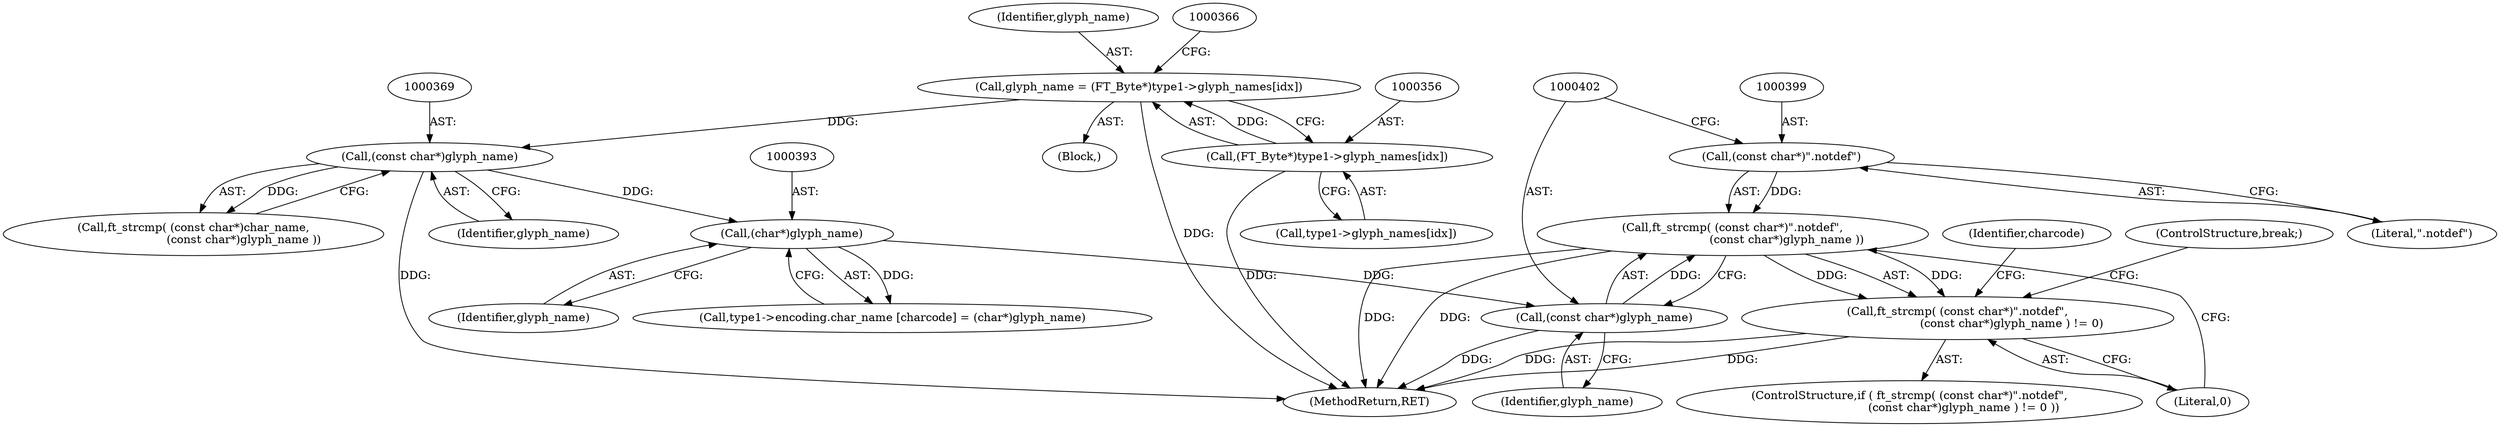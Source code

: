 digraph "0_savannah_3788187e0c396952cd7d905c6c61f3ff8e84b2b4@API" {
"1000397" [label="(Call,ft_strcmp( (const char*)\".notdef\",\n                              (const char*)glyph_name ))"];
"1000398" [label="(Call,(const char*)\".notdef\")"];
"1000401" [label="(Call,(const char*)glyph_name)"];
"1000392" [label="(Call,(char*)glyph_name)"];
"1000368" [label="(Call,(const char*)glyph_name)"];
"1000353" [label="(Call,glyph_name = (FT_Byte*)type1->glyph_names[idx])"];
"1000355" [label="(Call,(FT_Byte*)type1->glyph_names[idx])"];
"1000396" [label="(Call,ft_strcmp( (const char*)\".notdef\",\n                              (const char*)glyph_name ) != 0)"];
"1000392" [label="(Call,(char*)glyph_name)"];
"1000397" [label="(Call,ft_strcmp( (const char*)\".notdef\",\n                              (const char*)glyph_name ))"];
"1000401" [label="(Call,(const char*)glyph_name)"];
"1000394" [label="(Identifier,glyph_name)"];
"1000357" [label="(Call,type1->glyph_names[idx])"];
"1000395" [label="(ControlStructure,if ( ft_strcmp( (const char*)\".notdef\",\n                              (const char*)glyph_name ) != 0 ))"];
"1000403" [label="(Identifier,glyph_name)"];
"1000355" [label="(Call,(FT_Byte*)type1->glyph_names[idx])"];
"1000452" [label="(MethodReturn,RET)"];
"1000398" [label="(Call,(const char*)\".notdef\")"];
"1000408" [label="(Identifier,charcode)"];
"1000354" [label="(Identifier,glyph_name)"];
"1000404" [label="(Literal,0)"];
"1000364" [label="(Call,ft_strcmp( (const char*)char_name,\n                            (const char*)glyph_name ))"];
"1000352" [label="(Block,)"];
"1000400" [label="(Literal,\".notdef\")"];
"1000368" [label="(Call,(const char*)glyph_name)"];
"1000396" [label="(Call,ft_strcmp( (const char*)\".notdef\",\n                              (const char*)glyph_name ) != 0)"];
"1000384" [label="(Call,type1->encoding.char_name [charcode] = (char*)glyph_name)"];
"1000370" [label="(Identifier,glyph_name)"];
"1000353" [label="(Call,glyph_name = (FT_Byte*)type1->glyph_names[idx])"];
"1000422" [label="(ControlStructure,break;)"];
"1000397" -> "1000396"  [label="AST: "];
"1000397" -> "1000401"  [label="CFG: "];
"1000398" -> "1000397"  [label="AST: "];
"1000401" -> "1000397"  [label="AST: "];
"1000404" -> "1000397"  [label="CFG: "];
"1000397" -> "1000452"  [label="DDG: "];
"1000397" -> "1000452"  [label="DDG: "];
"1000397" -> "1000396"  [label="DDG: "];
"1000397" -> "1000396"  [label="DDG: "];
"1000398" -> "1000397"  [label="DDG: "];
"1000401" -> "1000397"  [label="DDG: "];
"1000398" -> "1000400"  [label="CFG: "];
"1000399" -> "1000398"  [label="AST: "];
"1000400" -> "1000398"  [label="AST: "];
"1000402" -> "1000398"  [label="CFG: "];
"1000401" -> "1000403"  [label="CFG: "];
"1000402" -> "1000401"  [label="AST: "];
"1000403" -> "1000401"  [label="AST: "];
"1000401" -> "1000452"  [label="DDG: "];
"1000392" -> "1000401"  [label="DDG: "];
"1000392" -> "1000384"  [label="AST: "];
"1000392" -> "1000394"  [label="CFG: "];
"1000393" -> "1000392"  [label="AST: "];
"1000394" -> "1000392"  [label="AST: "];
"1000384" -> "1000392"  [label="CFG: "];
"1000392" -> "1000384"  [label="DDG: "];
"1000368" -> "1000392"  [label="DDG: "];
"1000368" -> "1000364"  [label="AST: "];
"1000368" -> "1000370"  [label="CFG: "];
"1000369" -> "1000368"  [label="AST: "];
"1000370" -> "1000368"  [label="AST: "];
"1000364" -> "1000368"  [label="CFG: "];
"1000368" -> "1000452"  [label="DDG: "];
"1000368" -> "1000364"  [label="DDG: "];
"1000353" -> "1000368"  [label="DDG: "];
"1000353" -> "1000352"  [label="AST: "];
"1000353" -> "1000355"  [label="CFG: "];
"1000354" -> "1000353"  [label="AST: "];
"1000355" -> "1000353"  [label="AST: "];
"1000366" -> "1000353"  [label="CFG: "];
"1000353" -> "1000452"  [label="DDG: "];
"1000355" -> "1000353"  [label="DDG: "];
"1000355" -> "1000357"  [label="CFG: "];
"1000356" -> "1000355"  [label="AST: "];
"1000357" -> "1000355"  [label="AST: "];
"1000355" -> "1000452"  [label="DDG: "];
"1000396" -> "1000395"  [label="AST: "];
"1000396" -> "1000404"  [label="CFG: "];
"1000404" -> "1000396"  [label="AST: "];
"1000408" -> "1000396"  [label="CFG: "];
"1000422" -> "1000396"  [label="CFG: "];
"1000396" -> "1000452"  [label="DDG: "];
"1000396" -> "1000452"  [label="DDG: "];
}
